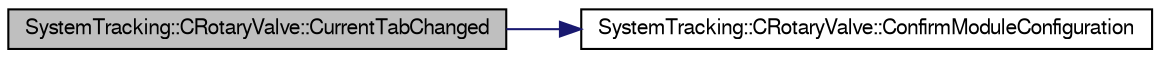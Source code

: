digraph G
{
  edge [fontname="FreeSans",fontsize="10",labelfontname="FreeSans",labelfontsize="10"];
  node [fontname="FreeSans",fontsize="10",shape=record];
  rankdir="LR";
  Node1 [label="SystemTracking::CRotaryValve::CurrentTabChanged",height=0.2,width=0.4,color="black", fillcolor="grey75", style="filled" fontcolor="black"];
  Node1 -> Node2 [color="midnightblue",fontsize="10",style="solid"];
  Node2 [label="SystemTracking::CRotaryValve::ConfirmModuleConfiguration",height=0.2,width=0.4,color="black", fillcolor="white", style="filled",URL="$classSystemTracking_1_1CRotaryValve.html#acc95b1ddee34b82bb38f3ae7b12df58f",tooltip="slot for confirm module configuration."];
}
